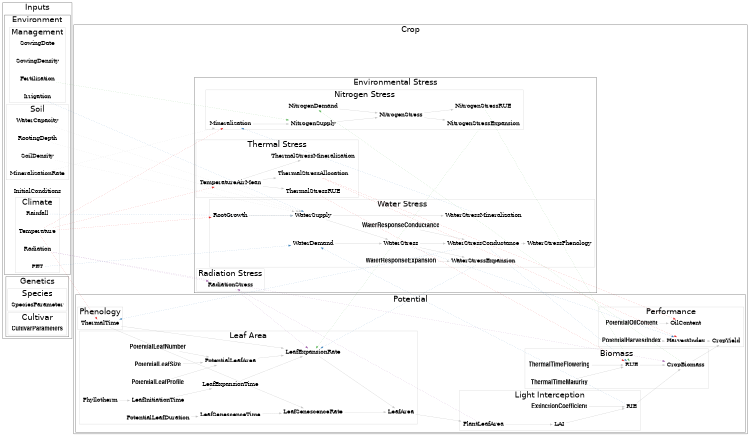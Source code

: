 /* Graphe de dépendance */
/* dot -T pdf -o structure.pdf structure.dot  */
/* dot -T png -o structure.png structure.dot  */
/* dot -T svg -o structure.svg structure.dot  */
/* dot -T png -o structure_simple.png structure.dot -Nlabel= -Nshape=circle -Gdpi=150 -Earrowsize=2 -Epenwidth=4 -Estyle=dotted*/

digraph G {
    dpi=300
    size = "5, 5"
    fontname = Helvetica
    fontnames = "ps"
    compound = true
    rankdir = LR
    ranksep = "0.1"
    nodesep = "0.6"
    //concentrate = true
    splines = line
    //splines = compound
    ratio = "auto"
    //colorscheme=set14 //  1=red, 2=blue, 3=green, 4=violet 

    // # Styling ----
    //node [shape=circle, label=""]
    node [shape=plaintext, fontsize=25]
    bgcolor=white
    edge [arrowsize=1, color=gray]
    
    // # Genotypic Parameters ----
    InitialConditions -> ThermalTime [style=invis] // Vertical alignment
    CultivarParameters -> ThermalTime [style=invis] // Vertical alignment
    
    CultivarParameters [fontname="Helvetica Bold"]
    ThermalTimeFlowering [fontname="Helvetica Bold"]
    ThermalTimeMaturity [fontname="Helvetica Bold"]
    PotentialLeafNumber [fontname="Helvetica Bold"]
    PotentialLeafSize [fontname="Helvetica Bold"]
    PotentialLeafProfile [fontname="Helvetica Bold"]
    ExtinctionCoefficient [fontname="Helvetica Bold"]
    PotentialHarvestIndex [fontname="Helvetica Bold"]
    PotentialOilContent [fontname="Helvetica Bold"]
    WaterResponseExpansion [fontname="Helvetica Bold"]
    WaterResponseConductance [fontname="Helvetica Bold"]
	
	
    subgraph clusterInputs {
		label="Inputs"
		fontsize=35
		
	    subgraph clusterInputEnvironment {
			label="Environment"
			fontsize=35
			
			InitialConditions
			
			// # EnvironmentClimate ----  
      subgraph clusterInputEnvironmentClimate {
				label="Climate"
				fontsize=35
				pencolor=gray
				
				Temperature
				Radiation
				PET
				Rainfall
			}
			
			// # EnvironmentManagement ----  
      subgraph clusterInputEnvironmentManagement {
				label="Management"
				fontsize=35
				pencolor=gray
				
				SowingDate
				SowingDensity
				Fertilization
				Irrigation
			}
			
      // # EnvironmentSoil ----
		  subgraph clusterInputEnvironmentSoil {
				label="Soil"
				fontsize=35
				pencolor=gray
				
				WaterCapacity
				RootingDepth
				SoilDensity
				MineralizationRate
			}
	  }
		
	    subgraph clusterInputGenetics {
			label="Genetics"
			fontsize=35

		    subgraph clusterInputGeneticsSpecies {
				label="Species"
				fontsize=35
				pencolor=gray
				
				SpeciesParameter
			}
		    
		    subgraph clusterInputGeneticsCultivar {
				label="Cultivar"
				fontsize=35
				pencolor=gray
				
				CultivarParameters
			}
		}
  }
    
		    
	subgraph clusterCrop {
		label="Crop"
		fontsize=35
		

	    subgraph clusterCropPotential {
			label="Potential"
			fontsize=35
			
      // # CropPhenology ----
			subgraph clusterCropPhenology {
				label="Phenology"
				fontsize=35
				pencolor=gray
				
				// Inputs
				Temperature -> ThermalTime [style=dotted, colorscheme=set14, constraint=false, color=1] // InputsVariable
				
				// Module
				ThermalTime
				
			}
			
			// # CropLeafArea ----
		  subgraph clusterCropLeafArea {
				label="Leaf Area"
				fontsize=35
				pencolor=gray
				
				// Inputs
				ThermalTime -> {LeafExpansionRate LeafSenescenceRate} [constraint=false]
				Phyllotherm -> LeafInitiationTime
				{PotentialLeafProfile PotentialLeafSize PotentialLeafNumber} -> PotentialLeafArea

				// Module				
				LeafInitiationTime -> LeafExpansionTime
				{LeafExpansionTime PotentialLeafArea} -> LeafExpansionRate
				PotentialLeafDuration -> LeafSenescenceTime
				LeafSenescenceTime -> LeafSenescenceRate
				{LeafExpansionRate LeafSenescenceRate} -> LeafArea
				{rank=same; LeafExpansionTime; LeafSenescenceTime}
			}
	
			// # CropInterception ----
      subgraph clusterCropInterception {
				label="Light Interception"
				fontsize=35
				pencolor=gray
				
				// Inputs
				ExtinctionCoefficient -> RIE
				LeafArea -> PlantLeafArea
				
				// Module
				PlantLeafArea -> LAI
				LAI -> RIE
		  }
		  
			// # CropBiomass ----
		  subgraph clusterCropBiomass {
				label="Biomass"
				fontsize=35
				pencolor=gray
				
				// Inputs
				{ThermalTimeFlowering ThermalTimeMaturity} -> RUE
				Radiation -> CropBiomass [style=dotted, colorscheme=set14, color=4, constraint=false] // InputsVariable
				RIE -> CropBiomass 
				
				// Module
				RUE -> CropBiomass
				CropBiomass
		  }
		  
			// # CropPerformance ----
		  subgraph clusterCropPerformance {
				label="Performance"
				fontsize=35
				pencolor=gray
				
				// Inputs
				PotentialHarvestIndex -> HarvestIndex
				PotentialOilContent -> OilContent
				CropBiomass -> CropYield
				
				// Module
				HarvestIndex -> CropYield
				OilContent
		}
		   	//{rank=same; PotentialHarvestIndex; PotentialOilContent}
	}
		    
	    subgraph clusterCropStress {
			label="Environmental Stress"
			fontsize=35
			
			// # CropStressWater ----
      subgraph clusterCropStressWater {
				label="Water Stress"
				fontsize=35
				pencolor=gray

				// Inputs
				{Rainfall Irrigation} -> WaterSupply [style=dotted, colorscheme=set14, color=2] // InputsVariable
				Temperature -> {RootGrowth} [style=dotted, colorscheme=set14, color=1, constraint=false] // InputsVariable
				WaterResponseConductance -> WaterStressConductance
				WaterResponseExpansion -> WaterStressExpansion
				{RIE PET} -> WaterDemand [style=dotted, colorscheme=set14, color=2]		
				{WaterCapacity RootingDepth SoilDensity} -> WaterSupply [style=dotted, constraint=false]
				
				// Module
				RootGrowth -> WaterSupply
				{WaterSupply WaterDemand} -> WaterStress
				WaterSupply -> WaterStressMineralization
				WaterStress -> {WaterStressConductance WaterStressExpansion}
				WaterStressConductance -> WaterStressPhenology
				
				// Outputs
				WaterStressExpansion -> LeafExpansionRate [style=dotted, colorscheme=set14, color=2]
				WaterStressConductance -> {ThermalTime RUE} [style=dotted, colorscheme=set14, color=2]
				WaterStress -> HarvestIndex [style=dotted, colorscheme=set14, color=2]
				
				{rank=same; WaterStressConductance; WaterStressExpansion; WaterStressMineralization}
		    }
		    
			// # CropStressNitrogen ----  
      subgraph clusterCropStressNitrogen {
				label="Nitrogen Stress"
				fontsize=35
				pencolor=gray
				
				// Inputs
				Fertilization -> NitrogenSupply [style=dotted, colorscheme=set14, color=3] // InputsVariable
				Temperature -> Mineralization [style=dotted, colorscheme=set14, color=1, constraint=false] // InputsVariable
				MineralizationRate -> Mineralization [style=dotted]
				WaterStressMineralization -> Mineralization [style=dotted, colorscheme=set14, color=2, constraint=false]
				CropBiomass -> NitrogenDemand [style=dotted, colorscheme=set14, color=3]
				
				// Module
				//PotentialMineralizationRate -> Mineralization
				Mineralization -> NitrogenSupply
				{NitrogenSupply NitrogenDemand} -> NitrogenStress
				NitrogenStress -> {NitrogenStressRUE NitrogenStressExpansion}
				
				// Outputs
				NitrogenStressExpansion -> LeafExpansionRate [style=dotted, colorscheme=set14, color=3]
				NitrogenStressRUE -> RUE [style=dotted, colorscheme=set14, color=3]
		  }
		  
			// # CropStressTemperature ----
		  subgraph clusterCropStressTemperature {
				label="Thermal Stress"
				fontsize=35
				pencolor=gray
				
				// Inputs
				Temperature -> {TemperatureAirMean} [style=dotted, colorscheme=set14, color=1]
				
				// Module
				TemperatureAirMean -> {ThermalStressRUE ThermalStressAllocation ThermalStressMineralization}
				
				// Outputs
				ThermalStressRUE -> RUE [style=dotted, colorscheme=set14, color=1]
				ThermalStressAllocation -> {HarvestIndex OilContent} [style=dotted, colorscheme=set14, color=1]
				//ThermalStressMineralization -> Mineralization [style=dotted, colorscheme=set14, color=1]
			}
			
			// # CropStressRadiation ----
		  subgraph clusterCropStressRadiation {
				label="Radiation Stress"
				fontsize=35
				pencolor=gray
				
				// Inputs
				Radiation -> RadiationStress [style=dotted, colorscheme=set14, color=4]
				PlantLeafArea -> RadiationStress [style=dotted, colorscheme=set14, color=4]
				
				// Module
				RadiationStress -> LeafExpansionRate [style=dotted, colorscheme=set14, color=4]
		  }			
		}
	}	
}    
				
 
